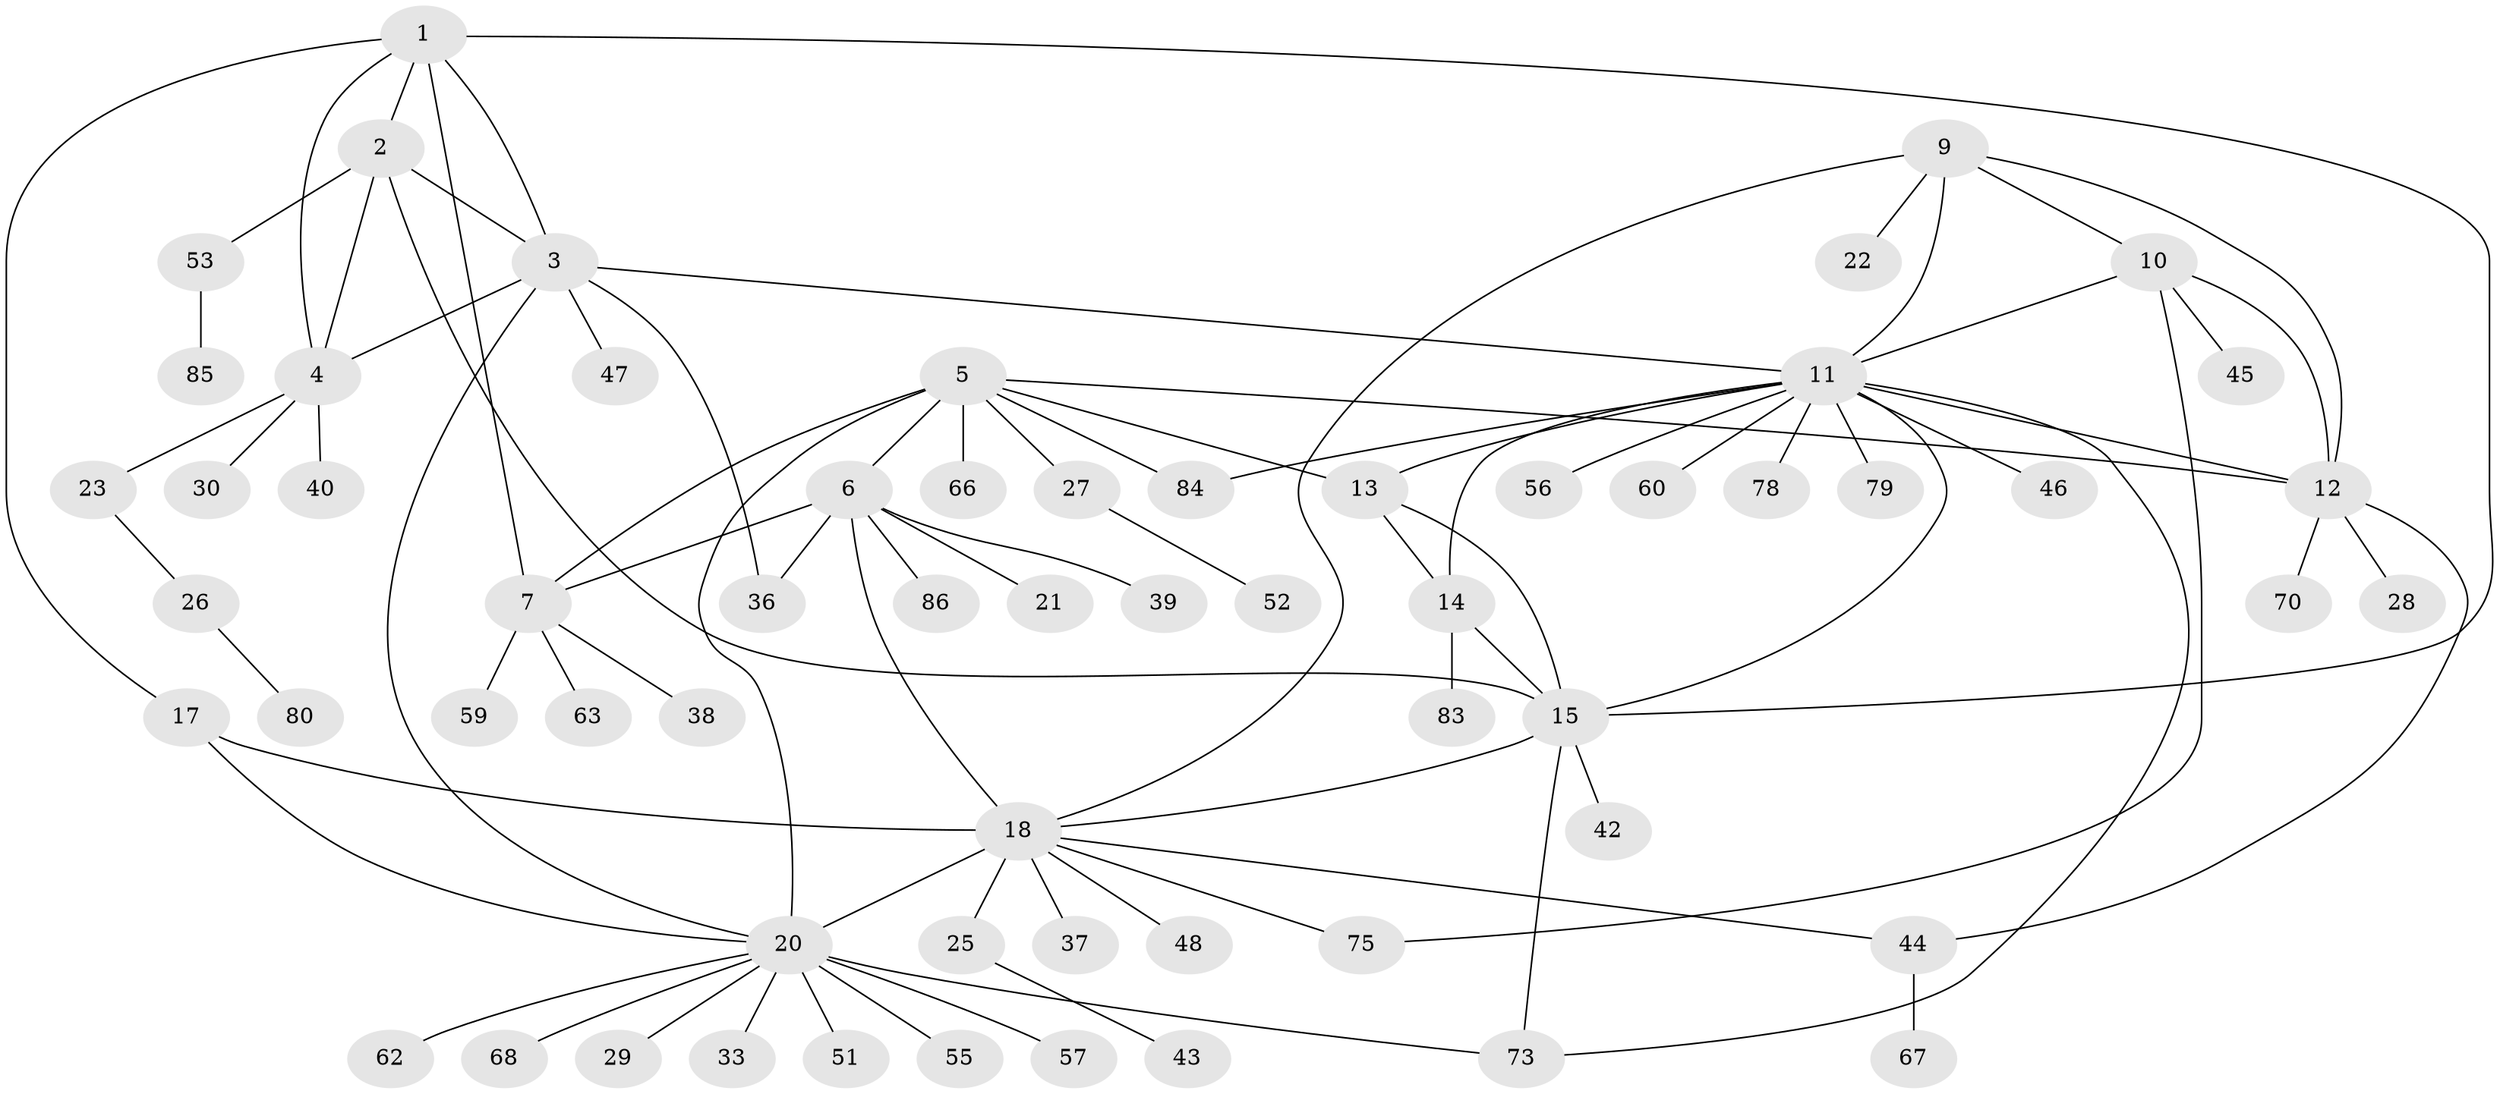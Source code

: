 // original degree distribution, {7: 0.0449438202247191, 6: 0.056179775280898875, 9: 0.02247191011235955, 5: 0.02247191011235955, 8: 0.0449438202247191, 4: 0.02247191011235955, 14: 0.011235955056179775, 1: 0.5280898876404494, 3: 0.056179775280898875, 2: 0.19101123595505617}
// Generated by graph-tools (version 1.1) at 2025/42/03/06/25 10:42:07]
// undirected, 62 vertices, 87 edges
graph export_dot {
graph [start="1"]
  node [color=gray90,style=filled];
  1 [super="+41"];
  2 [super="+32"];
  3 [super="+77"];
  4 [super="+69"];
  5 [super="+89"];
  6 [super="+8"];
  7 [super="+24"];
  9 [super="+31"];
  10 [super="+82"];
  11 [super="+16"];
  12 [super="+50"];
  13 [super="+35"];
  14 [super="+74"];
  15 [super="+34"];
  17;
  18 [super="+19"];
  20 [super="+54"];
  21;
  22;
  23 [super="+88"];
  25 [super="+87"];
  26;
  27;
  28;
  29 [super="+72"];
  30;
  33;
  36 [super="+81"];
  37 [super="+61"];
  38 [super="+64"];
  39;
  40 [super="+49"];
  42;
  43;
  44 [super="+65"];
  45;
  46;
  47 [super="+58"];
  48;
  51 [super="+71"];
  52;
  53;
  55;
  56;
  57;
  59;
  60;
  62;
  63;
  66;
  67;
  68;
  70;
  73 [super="+76"];
  75;
  78;
  79;
  80;
  83;
  84;
  85;
  86;
  1 -- 2;
  1 -- 3;
  1 -- 4;
  1 -- 7;
  1 -- 17;
  1 -- 15;
  2 -- 3;
  2 -- 4;
  2 -- 15;
  2 -- 53;
  3 -- 4;
  3 -- 11;
  3 -- 36;
  3 -- 47;
  3 -- 20;
  4 -- 23;
  4 -- 30;
  4 -- 40;
  5 -- 6 [weight=2];
  5 -- 7;
  5 -- 12;
  5 -- 13;
  5 -- 27;
  5 -- 66;
  5 -- 84;
  5 -- 20;
  6 -- 7 [weight=2];
  6 -- 21;
  6 -- 36;
  6 -- 18;
  6 -- 86;
  6 -- 39;
  7 -- 38;
  7 -- 59;
  7 -- 63;
  9 -- 10;
  9 -- 11;
  9 -- 12;
  9 -- 18;
  9 -- 22;
  10 -- 11;
  10 -- 12;
  10 -- 45;
  10 -- 75;
  11 -- 12;
  11 -- 73;
  11 -- 79;
  11 -- 13;
  11 -- 14;
  11 -- 15;
  11 -- 78;
  11 -- 46;
  11 -- 84;
  11 -- 56;
  11 -- 60;
  12 -- 28;
  12 -- 44;
  12 -- 70;
  13 -- 14;
  13 -- 15;
  14 -- 15;
  14 -- 83;
  15 -- 18;
  15 -- 42;
  15 -- 73;
  17 -- 18 [weight=2];
  17 -- 20;
  18 -- 20 [weight=2];
  18 -- 75;
  18 -- 48;
  18 -- 37;
  18 -- 25;
  18 -- 44;
  20 -- 29;
  20 -- 33;
  20 -- 51;
  20 -- 55;
  20 -- 57;
  20 -- 62;
  20 -- 68;
  20 -- 73;
  23 -- 26;
  25 -- 43;
  26 -- 80;
  27 -- 52;
  44 -- 67;
  53 -- 85;
}
